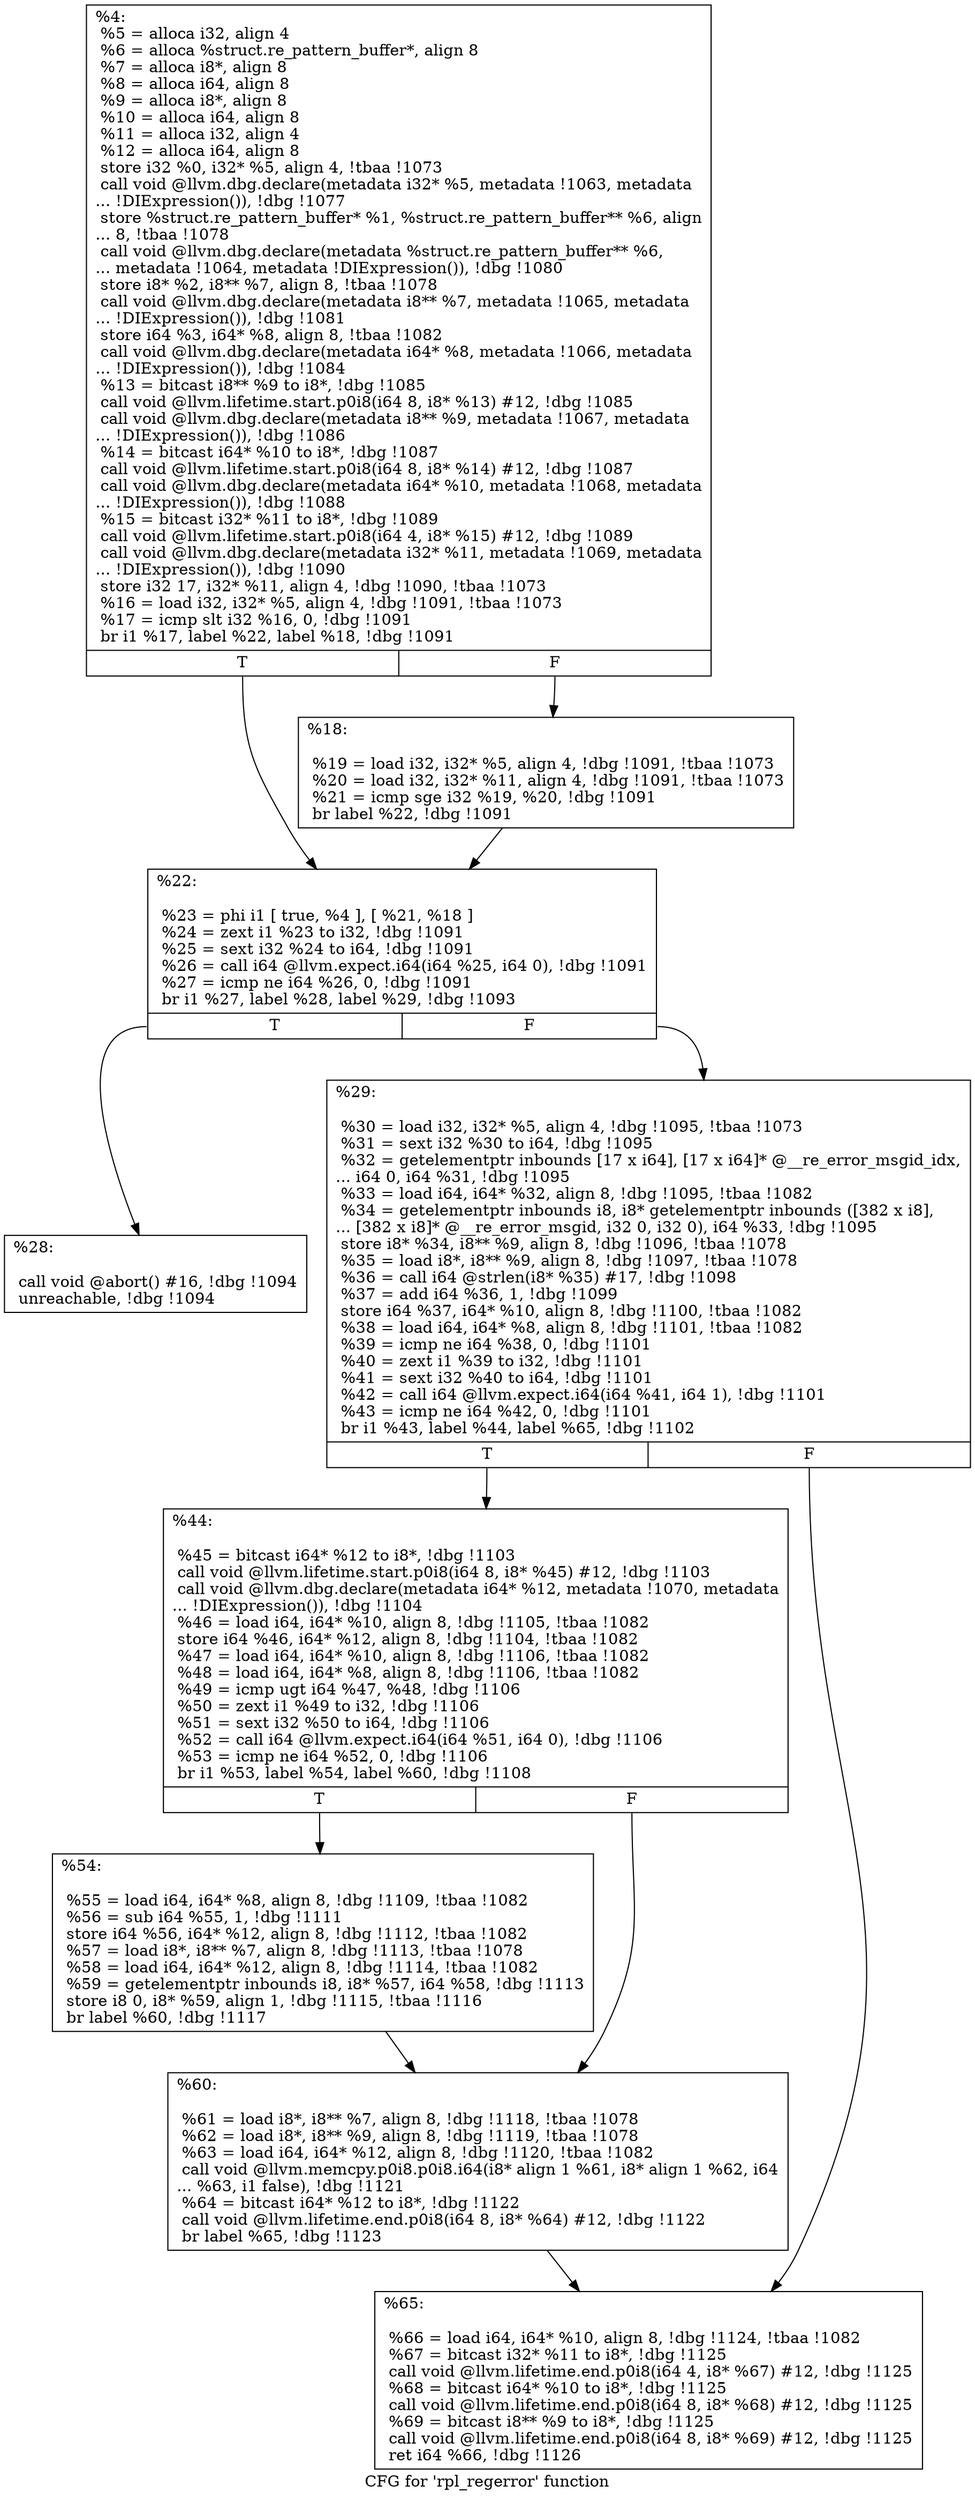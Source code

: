 digraph "CFG for 'rpl_regerror' function" {
	label="CFG for 'rpl_regerror' function";

	Node0xd50340 [shape=record,label="{%4:\l  %5 = alloca i32, align 4\l  %6 = alloca %struct.re_pattern_buffer*, align 8\l  %7 = alloca i8*, align 8\l  %8 = alloca i64, align 8\l  %9 = alloca i8*, align 8\l  %10 = alloca i64, align 8\l  %11 = alloca i32, align 4\l  %12 = alloca i64, align 8\l  store i32 %0, i32* %5, align 4, !tbaa !1073\l  call void @llvm.dbg.declare(metadata i32* %5, metadata !1063, metadata\l... !DIExpression()), !dbg !1077\l  store %struct.re_pattern_buffer* %1, %struct.re_pattern_buffer** %6, align\l... 8, !tbaa !1078\l  call void @llvm.dbg.declare(metadata %struct.re_pattern_buffer** %6,\l... metadata !1064, metadata !DIExpression()), !dbg !1080\l  store i8* %2, i8** %7, align 8, !tbaa !1078\l  call void @llvm.dbg.declare(metadata i8** %7, metadata !1065, metadata\l... !DIExpression()), !dbg !1081\l  store i64 %3, i64* %8, align 8, !tbaa !1082\l  call void @llvm.dbg.declare(metadata i64* %8, metadata !1066, metadata\l... !DIExpression()), !dbg !1084\l  %13 = bitcast i8** %9 to i8*, !dbg !1085\l  call void @llvm.lifetime.start.p0i8(i64 8, i8* %13) #12, !dbg !1085\l  call void @llvm.dbg.declare(metadata i8** %9, metadata !1067, metadata\l... !DIExpression()), !dbg !1086\l  %14 = bitcast i64* %10 to i8*, !dbg !1087\l  call void @llvm.lifetime.start.p0i8(i64 8, i8* %14) #12, !dbg !1087\l  call void @llvm.dbg.declare(metadata i64* %10, metadata !1068, metadata\l... !DIExpression()), !dbg !1088\l  %15 = bitcast i32* %11 to i8*, !dbg !1089\l  call void @llvm.lifetime.start.p0i8(i64 4, i8* %15) #12, !dbg !1089\l  call void @llvm.dbg.declare(metadata i32* %11, metadata !1069, metadata\l... !DIExpression()), !dbg !1090\l  store i32 17, i32* %11, align 4, !dbg !1090, !tbaa !1073\l  %16 = load i32, i32* %5, align 4, !dbg !1091, !tbaa !1073\l  %17 = icmp slt i32 %16, 0, !dbg !1091\l  br i1 %17, label %22, label %18, !dbg !1091\l|{<s0>T|<s1>F}}"];
	Node0xd50340:s0 -> Node0xd503e0;
	Node0xd50340:s1 -> Node0xd50390;
	Node0xd50390 [shape=record,label="{%18:\l\l  %19 = load i32, i32* %5, align 4, !dbg !1091, !tbaa !1073\l  %20 = load i32, i32* %11, align 4, !dbg !1091, !tbaa !1073\l  %21 = icmp sge i32 %19, %20, !dbg !1091\l  br label %22, !dbg !1091\l}"];
	Node0xd50390 -> Node0xd503e0;
	Node0xd503e0 [shape=record,label="{%22:\l\l  %23 = phi i1 [ true, %4 ], [ %21, %18 ]\l  %24 = zext i1 %23 to i32, !dbg !1091\l  %25 = sext i32 %24 to i64, !dbg !1091\l  %26 = call i64 @llvm.expect.i64(i64 %25, i64 0), !dbg !1091\l  %27 = icmp ne i64 %26, 0, !dbg !1091\l  br i1 %27, label %28, label %29, !dbg !1093\l|{<s0>T|<s1>F}}"];
	Node0xd503e0:s0 -> Node0xd50430;
	Node0xd503e0:s1 -> Node0xd50480;
	Node0xd50430 [shape=record,label="{%28:\l\l  call void @abort() #16, !dbg !1094\l  unreachable, !dbg !1094\l}"];
	Node0xd50480 [shape=record,label="{%29:\l\l  %30 = load i32, i32* %5, align 4, !dbg !1095, !tbaa !1073\l  %31 = sext i32 %30 to i64, !dbg !1095\l  %32 = getelementptr inbounds [17 x i64], [17 x i64]* @__re_error_msgid_idx,\l... i64 0, i64 %31, !dbg !1095\l  %33 = load i64, i64* %32, align 8, !dbg !1095, !tbaa !1082\l  %34 = getelementptr inbounds i8, i8* getelementptr inbounds ([382 x i8],\l... [382 x i8]* @__re_error_msgid, i32 0, i32 0), i64 %33, !dbg !1095\l  store i8* %34, i8** %9, align 8, !dbg !1096, !tbaa !1078\l  %35 = load i8*, i8** %9, align 8, !dbg !1097, !tbaa !1078\l  %36 = call i64 @strlen(i8* %35) #17, !dbg !1098\l  %37 = add i64 %36, 1, !dbg !1099\l  store i64 %37, i64* %10, align 8, !dbg !1100, !tbaa !1082\l  %38 = load i64, i64* %8, align 8, !dbg !1101, !tbaa !1082\l  %39 = icmp ne i64 %38, 0, !dbg !1101\l  %40 = zext i1 %39 to i32, !dbg !1101\l  %41 = sext i32 %40 to i64, !dbg !1101\l  %42 = call i64 @llvm.expect.i64(i64 %41, i64 1), !dbg !1101\l  %43 = icmp ne i64 %42, 0, !dbg !1101\l  br i1 %43, label %44, label %65, !dbg !1102\l|{<s0>T|<s1>F}}"];
	Node0xd50480:s0 -> Node0xd504d0;
	Node0xd50480:s1 -> Node0xd505c0;
	Node0xd504d0 [shape=record,label="{%44:\l\l  %45 = bitcast i64* %12 to i8*, !dbg !1103\l  call void @llvm.lifetime.start.p0i8(i64 8, i8* %45) #12, !dbg !1103\l  call void @llvm.dbg.declare(metadata i64* %12, metadata !1070, metadata\l... !DIExpression()), !dbg !1104\l  %46 = load i64, i64* %10, align 8, !dbg !1105, !tbaa !1082\l  store i64 %46, i64* %12, align 8, !dbg !1104, !tbaa !1082\l  %47 = load i64, i64* %10, align 8, !dbg !1106, !tbaa !1082\l  %48 = load i64, i64* %8, align 8, !dbg !1106, !tbaa !1082\l  %49 = icmp ugt i64 %47, %48, !dbg !1106\l  %50 = zext i1 %49 to i32, !dbg !1106\l  %51 = sext i32 %50 to i64, !dbg !1106\l  %52 = call i64 @llvm.expect.i64(i64 %51, i64 0), !dbg !1106\l  %53 = icmp ne i64 %52, 0, !dbg !1106\l  br i1 %53, label %54, label %60, !dbg !1108\l|{<s0>T|<s1>F}}"];
	Node0xd504d0:s0 -> Node0xd50520;
	Node0xd504d0:s1 -> Node0xd50570;
	Node0xd50520 [shape=record,label="{%54:\l\l  %55 = load i64, i64* %8, align 8, !dbg !1109, !tbaa !1082\l  %56 = sub i64 %55, 1, !dbg !1111\l  store i64 %56, i64* %12, align 8, !dbg !1112, !tbaa !1082\l  %57 = load i8*, i8** %7, align 8, !dbg !1113, !tbaa !1078\l  %58 = load i64, i64* %12, align 8, !dbg !1114, !tbaa !1082\l  %59 = getelementptr inbounds i8, i8* %57, i64 %58, !dbg !1113\l  store i8 0, i8* %59, align 1, !dbg !1115, !tbaa !1116\l  br label %60, !dbg !1117\l}"];
	Node0xd50520 -> Node0xd50570;
	Node0xd50570 [shape=record,label="{%60:\l\l  %61 = load i8*, i8** %7, align 8, !dbg !1118, !tbaa !1078\l  %62 = load i8*, i8** %9, align 8, !dbg !1119, !tbaa !1078\l  %63 = load i64, i64* %12, align 8, !dbg !1120, !tbaa !1082\l  call void @llvm.memcpy.p0i8.p0i8.i64(i8* align 1 %61, i8* align 1 %62, i64\l... %63, i1 false), !dbg !1121\l  %64 = bitcast i64* %12 to i8*, !dbg !1122\l  call void @llvm.lifetime.end.p0i8(i64 8, i8* %64) #12, !dbg !1122\l  br label %65, !dbg !1123\l}"];
	Node0xd50570 -> Node0xd505c0;
	Node0xd505c0 [shape=record,label="{%65:\l\l  %66 = load i64, i64* %10, align 8, !dbg !1124, !tbaa !1082\l  %67 = bitcast i32* %11 to i8*, !dbg !1125\l  call void @llvm.lifetime.end.p0i8(i64 4, i8* %67) #12, !dbg !1125\l  %68 = bitcast i64* %10 to i8*, !dbg !1125\l  call void @llvm.lifetime.end.p0i8(i64 8, i8* %68) #12, !dbg !1125\l  %69 = bitcast i8** %9 to i8*, !dbg !1125\l  call void @llvm.lifetime.end.p0i8(i64 8, i8* %69) #12, !dbg !1125\l  ret i64 %66, !dbg !1126\l}"];
}
